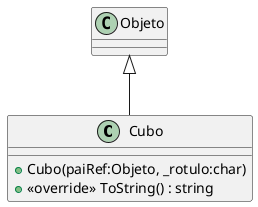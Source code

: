 @startuml
class Cubo {
    + Cubo(paiRef:Objeto, _rotulo:char)
    + <<override>> ToString() : string
}
Objeto <|-- Cubo
@enduml
